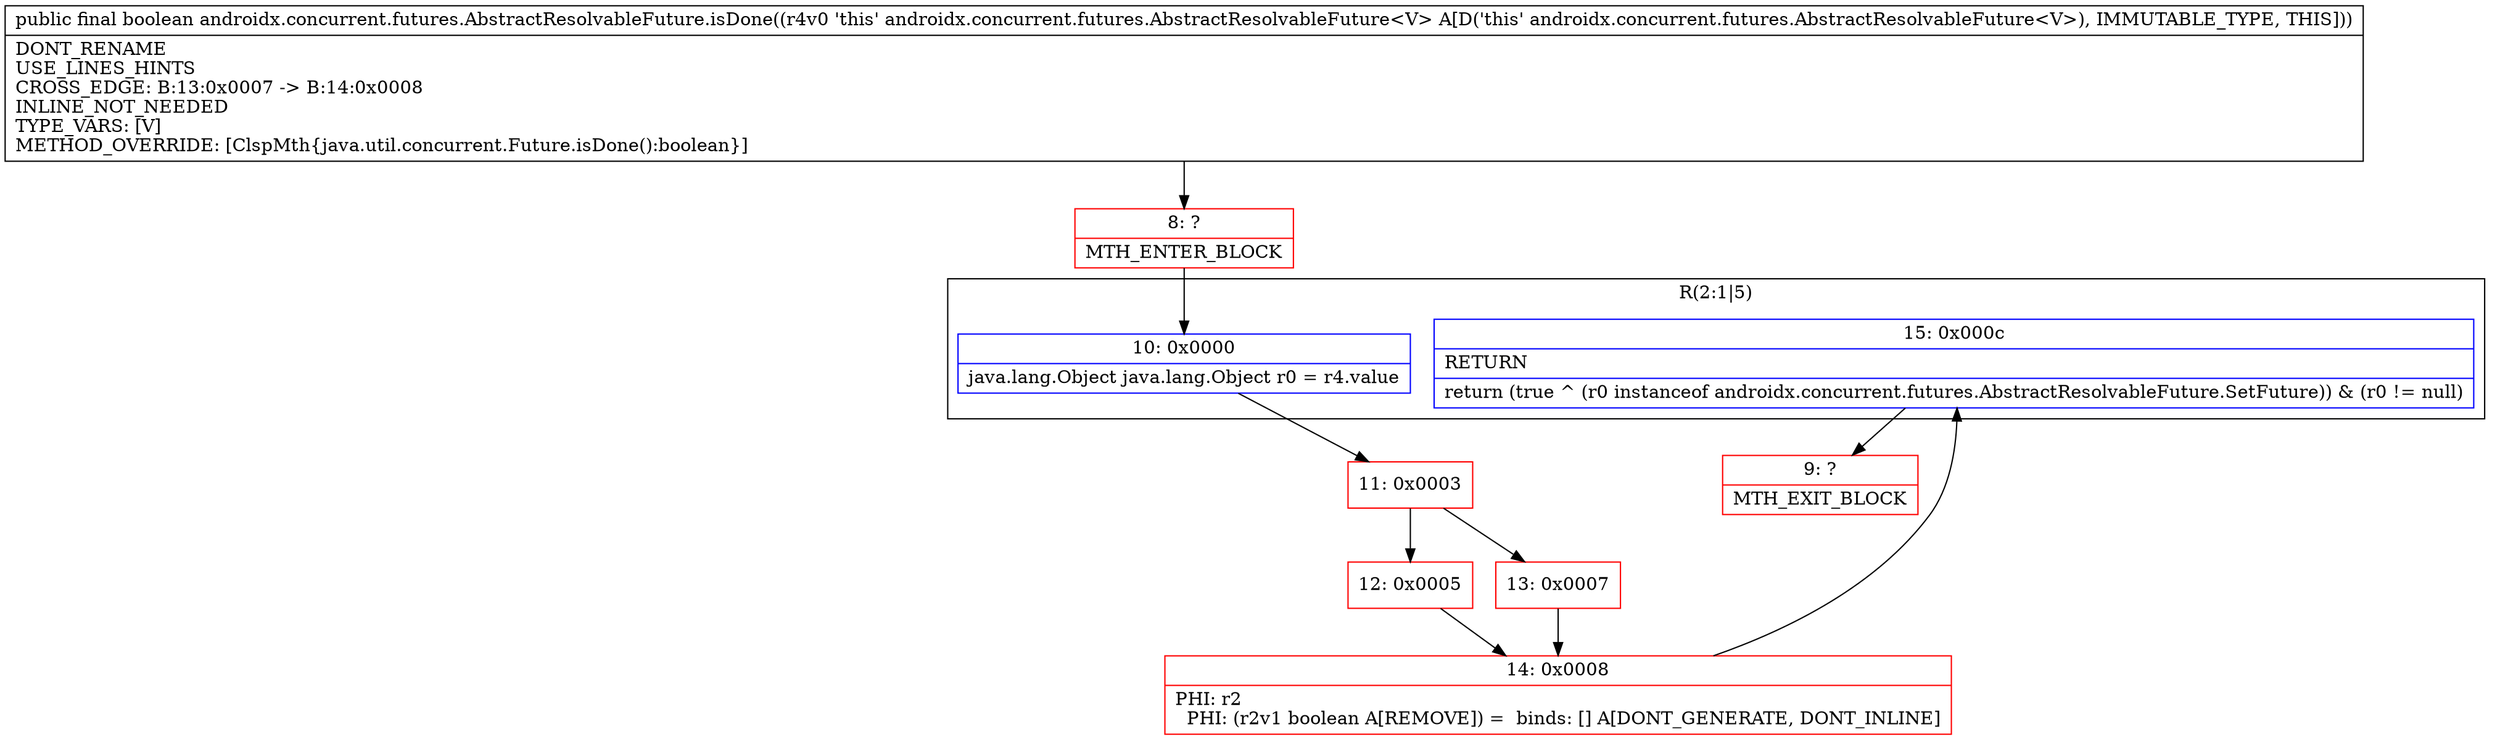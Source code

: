 digraph "CFG forandroidx.concurrent.futures.AbstractResolvableFuture.isDone()Z" {
subgraph cluster_Region_1917221404 {
label = "R(2:1|5)";
node [shape=record,color=blue];
Node_10 [shape=record,label="{10\:\ 0x0000|java.lang.Object java.lang.Object r0 = r4.value\l}"];
Node_15 [shape=record,label="{15\:\ 0x000c|RETURN\l|return (true ^ (r0 instanceof androidx.concurrent.futures.AbstractResolvableFuture.SetFuture)) & (r0 != null)\l}"];
}
Node_8 [shape=record,color=red,label="{8\:\ ?|MTH_ENTER_BLOCK\l}"];
Node_11 [shape=record,color=red,label="{11\:\ 0x0003}"];
Node_12 [shape=record,color=red,label="{12\:\ 0x0005}"];
Node_14 [shape=record,color=red,label="{14\:\ 0x0008|PHI: r2 \l  PHI: (r2v1 boolean A[REMOVE]) =  binds: [] A[DONT_GENERATE, DONT_INLINE]\l}"];
Node_9 [shape=record,color=red,label="{9\:\ ?|MTH_EXIT_BLOCK\l}"];
Node_13 [shape=record,color=red,label="{13\:\ 0x0007}"];
MethodNode[shape=record,label="{public final boolean androidx.concurrent.futures.AbstractResolvableFuture.isDone((r4v0 'this' androidx.concurrent.futures.AbstractResolvableFuture\<V\> A[D('this' androidx.concurrent.futures.AbstractResolvableFuture\<V\>), IMMUTABLE_TYPE, THIS]))  | DONT_RENAME\lUSE_LINES_HINTS\lCROSS_EDGE: B:13:0x0007 \-\> B:14:0x0008\lINLINE_NOT_NEEDED\lTYPE_VARS: [V]\lMETHOD_OVERRIDE: [ClspMth\{java.util.concurrent.Future.isDone():boolean\}]\l}"];
MethodNode -> Node_8;Node_10 -> Node_11;
Node_15 -> Node_9;
Node_8 -> Node_10;
Node_11 -> Node_12;
Node_11 -> Node_13;
Node_12 -> Node_14;
Node_14 -> Node_15;
Node_13 -> Node_14;
}

